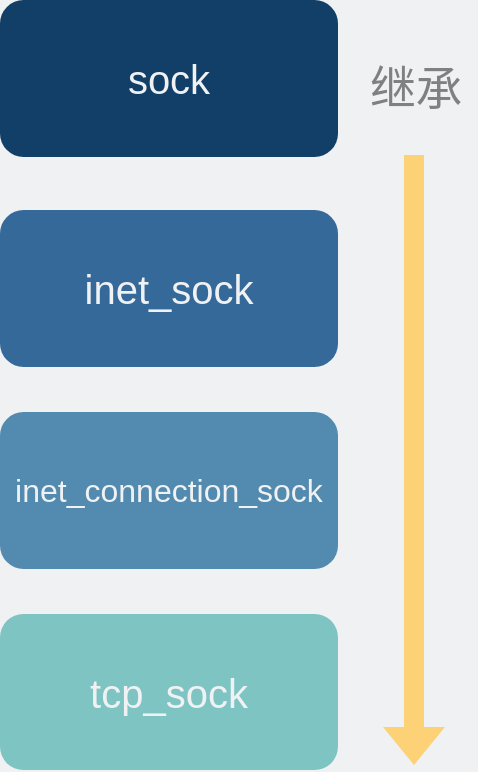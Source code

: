 <mxfile version="20.6.0" type="github"><diagram id="3228e29e-7158-1315-38df-8450db1d8a1d" name="Page-1"><mxGraphModel dx="1167" dy="876" grid="0" gridSize="10" guides="1" tooltips="1" connect="1" arrows="1" fold="1" page="1" pageScale="1" pageWidth="600" pageHeight="430" background="#EFF1F3" math="0" shadow="0"><root><mxCell id="0"/><mxCell id="1" parent="0"/><mxCell id="I8ODeFikB3_Pxrsl2uY8-1" value="&lt;font style=&quot;font-size: 20px;&quot; color=&quot;#eff1f3&quot;&gt;sock&lt;/font&gt;" style="rounded=1;whiteSpace=wrap;html=1;fillColor=#123F67;strokeColor=none;" parent="1" vertex="1"><mxGeometry x="217" y="23" width="169" height="78.5" as="geometry"/></mxCell><mxCell id="Cc0OR5DpWGdqYDi1uymj-2" value="&lt;span style=&quot;color: rgb(239, 241, 243); font-size: 20px;&quot;&gt;tcp_sock&lt;/span&gt;" style="rounded=1;whiteSpace=wrap;html=1;fillColor=#7EC4C3;strokeColor=none;" vertex="1" parent="1"><mxGeometry x="217" y="330" width="169" height="78" as="geometry"/></mxCell><mxCell id="Cc0OR5DpWGdqYDi1uymj-4" value="&lt;span style=&quot;color: rgb(239, 241, 243); font-size: 20px;&quot;&gt;inet_sock&lt;/span&gt;" style="rounded=1;whiteSpace=wrap;html=1;fillColor=#35699A;strokeColor=none;" vertex="1" parent="1"><mxGeometry x="217" y="128" width="169" height="78.5" as="geometry"/></mxCell><mxCell id="Cc0OR5DpWGdqYDi1uymj-5" value="&lt;span style=&quot;color: rgb(239, 241, 243);&quot;&gt;&lt;font style=&quot;font-size: 16px;&quot;&gt;inet_connection_sock&lt;/font&gt;&lt;/span&gt;" style="rounded=1;whiteSpace=wrap;html=1;fillColor=#538AAF;strokeColor=none;" vertex="1" parent="1"><mxGeometry x="217" y="229" width="169" height="78.5" as="geometry"/></mxCell><mxCell id="Cc0OR5DpWGdqYDi1uymj-7" value="" style="shape=flexArrow;endArrow=classic;html=1;rounded=0;fontSize=16;fontColor=#EFF1F3;fillColor=#FDD276;strokeColor=none;" edge="1" parent="1"><mxGeometry width="50" height="50" relative="1" as="geometry"><mxPoint x="424" y="100" as="sourcePoint"/><mxPoint x="424" y="406" as="targetPoint"/></mxGeometry></mxCell><mxCell id="Cc0OR5DpWGdqYDi1uymj-8" value="&lt;font color=&quot;#808080&quot; style=&quot;font-size: 23px;&quot;&gt;继承&lt;/font&gt;" style="text;html=1;strokeColor=none;fillColor=none;align=center;verticalAlign=middle;whiteSpace=wrap;rounded=0;fontSize=16;fontColor=#EFF1F3;" vertex="1" parent="1"><mxGeometry x="395" y="52" width="60" height="30" as="geometry"/></mxCell></root></mxGraphModel></diagram></mxfile>